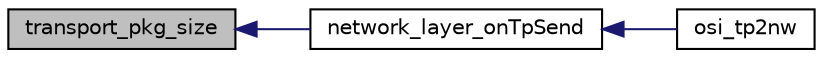 digraph "transport_pkg_size"
{
  edge [fontname="Helvetica",fontsize="10",labelfontname="Helvetica",labelfontsize="10"];
  node [fontname="Helvetica",fontsize="10",shape=record];
  rankdir="LR";
  Node16 [label="transport_pkg_size",height=0.2,width=0.4,color="black", fillcolor="grey75", style="filled", fontcolor="black"];
  Node16 -> Node17 [dir="back",color="midnightblue",fontsize="10",style="solid",fontname="Helvetica"];
  Node17 [label="network_layer_onTpSend",height=0.2,width=0.4,color="black", fillcolor="white", style="filled",URL="$network__layer_8h.html#a9b1e0021c6f60e8d19996d881c9e3cbc",tooltip="Called when the network layer receives a transport package to transmit from the transport layer above..."];
  Node17 -> Node18 [dir="back",color="midnightblue",fontsize="10",style="solid",fontname="Helvetica"];
  Node18 [label="osi_tp2nw",height=0.2,width=0.4,color="black", fillcolor="white", style="filled",URL="$transport__layer_8h.html#a664fb871a5465e582ef4ad30c8d9946e",tooltip="Pushes a transport package from the transport layer to the underlying network layer in the OSI-stack..."];
}

